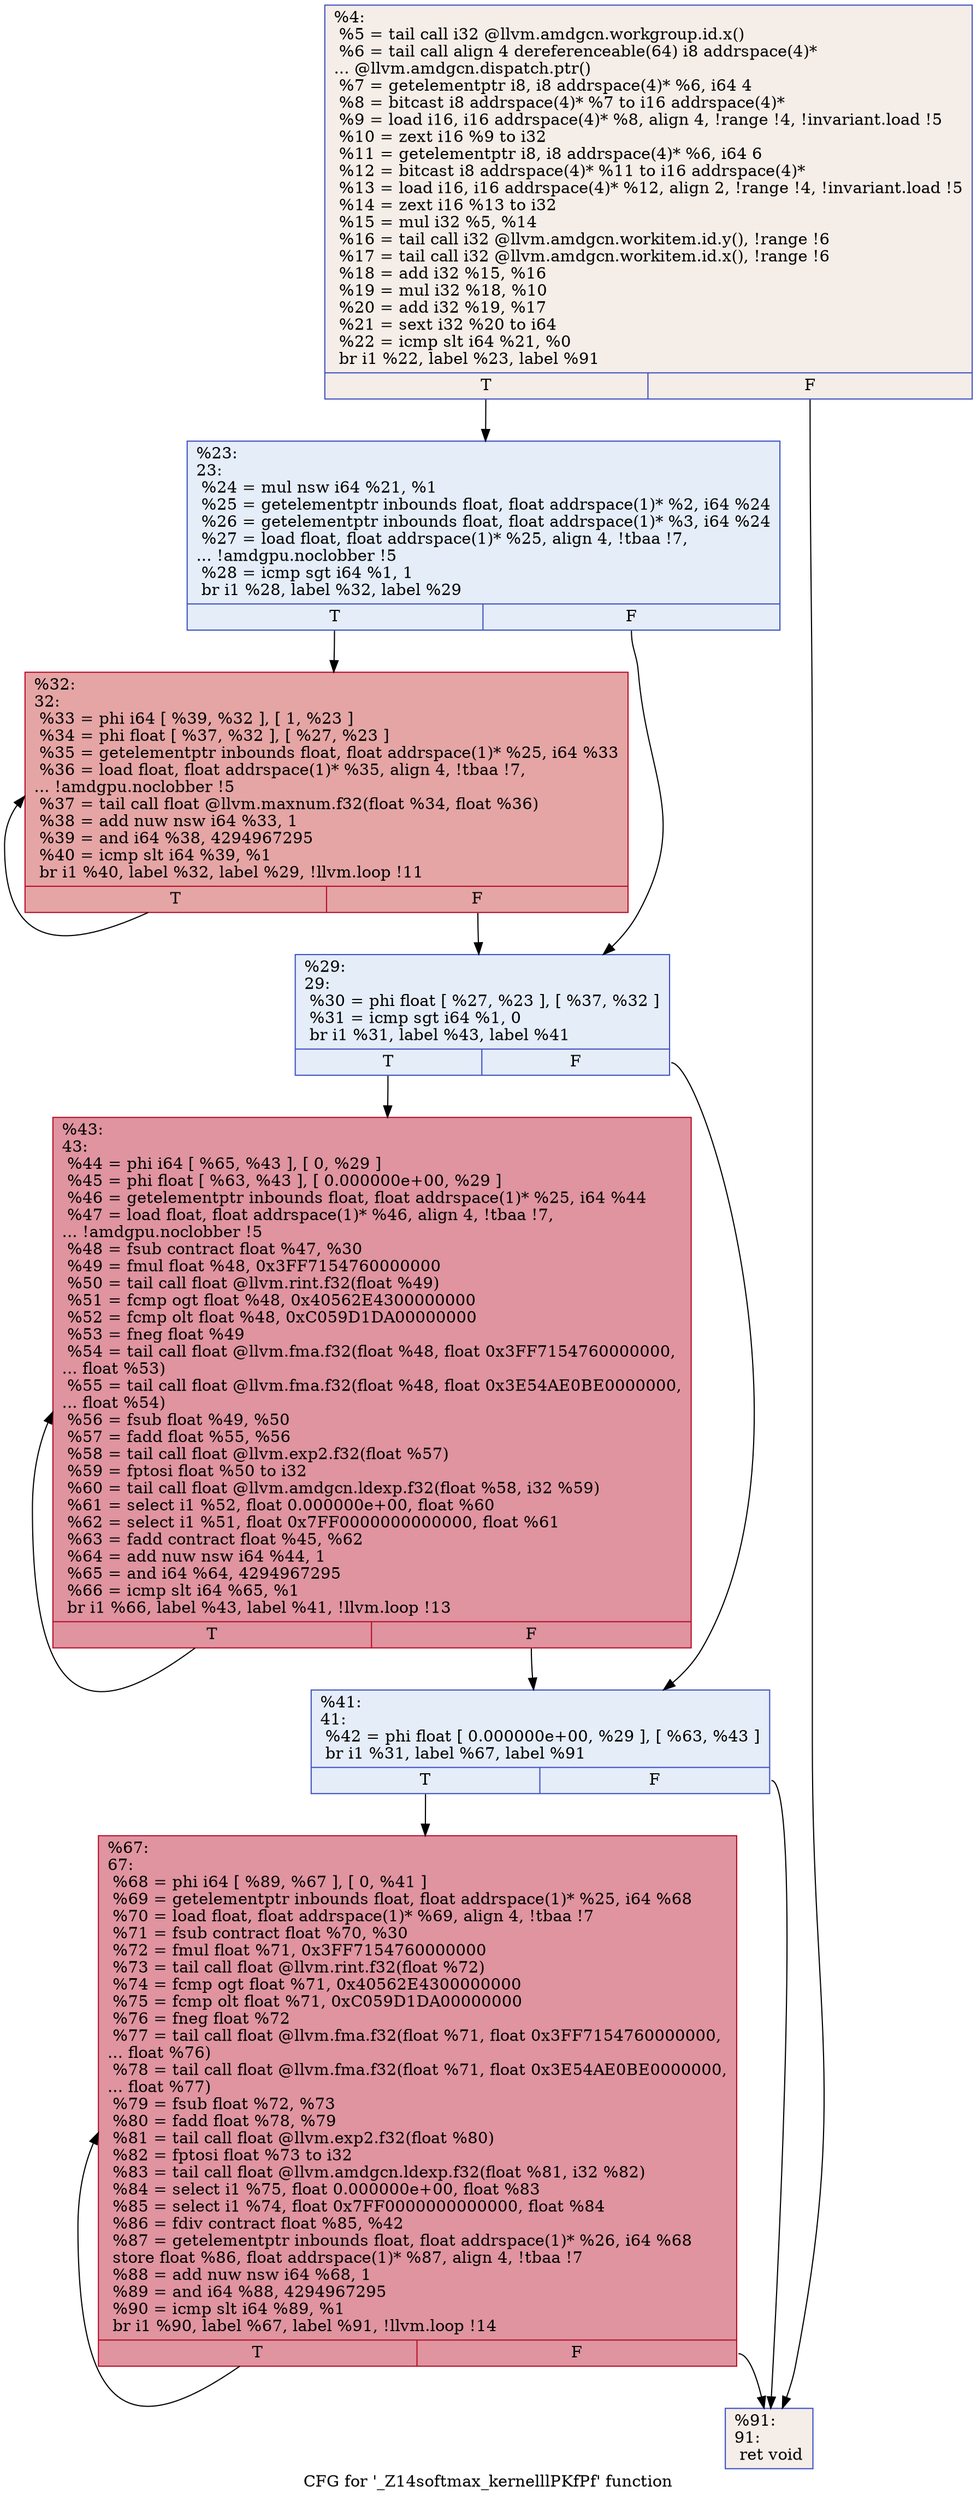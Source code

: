 digraph "CFG for '_Z14softmax_kernelllPKfPf' function" {
	label="CFG for '_Z14softmax_kernelllPKfPf' function";

	Node0x527c2d0 [shape=record,color="#3d50c3ff", style=filled, fillcolor="#e8d6cc70",label="{%4:\l  %5 = tail call i32 @llvm.amdgcn.workgroup.id.x()\l  %6 = tail call align 4 dereferenceable(64) i8 addrspace(4)*\l... @llvm.amdgcn.dispatch.ptr()\l  %7 = getelementptr i8, i8 addrspace(4)* %6, i64 4\l  %8 = bitcast i8 addrspace(4)* %7 to i16 addrspace(4)*\l  %9 = load i16, i16 addrspace(4)* %8, align 4, !range !4, !invariant.load !5\l  %10 = zext i16 %9 to i32\l  %11 = getelementptr i8, i8 addrspace(4)* %6, i64 6\l  %12 = bitcast i8 addrspace(4)* %11 to i16 addrspace(4)*\l  %13 = load i16, i16 addrspace(4)* %12, align 2, !range !4, !invariant.load !5\l  %14 = zext i16 %13 to i32\l  %15 = mul i32 %5, %14\l  %16 = tail call i32 @llvm.amdgcn.workitem.id.y(), !range !6\l  %17 = tail call i32 @llvm.amdgcn.workitem.id.x(), !range !6\l  %18 = add i32 %15, %16\l  %19 = mul i32 %18, %10\l  %20 = add i32 %19, %17\l  %21 = sext i32 %20 to i64\l  %22 = icmp slt i64 %21, %0\l  br i1 %22, label %23, label %91\l|{<s0>T|<s1>F}}"];
	Node0x527c2d0:s0 -> Node0x527fa70;
	Node0x527c2d0:s1 -> Node0x527fb00;
	Node0x527fa70 [shape=record,color="#3d50c3ff", style=filled, fillcolor="#c5d6f270",label="{%23:\l23:                                               \l  %24 = mul nsw i64 %21, %1\l  %25 = getelementptr inbounds float, float addrspace(1)* %2, i64 %24\l  %26 = getelementptr inbounds float, float addrspace(1)* %3, i64 %24\l  %27 = load float, float addrspace(1)* %25, align 4, !tbaa !7,\l... !amdgpu.noclobber !5\l  %28 = icmp sgt i64 %1, 1\l  br i1 %28, label %32, label %29\l|{<s0>T|<s1>F}}"];
	Node0x527fa70:s0 -> Node0x52800c0;
	Node0x527fa70:s1 -> Node0x5280150;
	Node0x5280150 [shape=record,color="#3d50c3ff", style=filled, fillcolor="#c5d6f270",label="{%29:\l29:                                               \l  %30 = phi float [ %27, %23 ], [ %37, %32 ]\l  %31 = icmp sgt i64 %1, 0\l  br i1 %31, label %43, label %41\l|{<s0>T|<s1>F}}"];
	Node0x5280150:s0 -> Node0x5280430;
	Node0x5280150:s1 -> Node0x52804c0;
	Node0x52800c0 [shape=record,color="#b70d28ff", style=filled, fillcolor="#c5333470",label="{%32:\l32:                                               \l  %33 = phi i64 [ %39, %32 ], [ 1, %23 ]\l  %34 = phi float [ %37, %32 ], [ %27, %23 ]\l  %35 = getelementptr inbounds float, float addrspace(1)* %25, i64 %33\l  %36 = load float, float addrspace(1)* %35, align 4, !tbaa !7,\l... !amdgpu.noclobber !5\l  %37 = tail call float @llvm.maxnum.f32(float %34, float %36)\l  %38 = add nuw nsw i64 %33, 1\l  %39 = and i64 %38, 4294967295\l  %40 = icmp slt i64 %39, %1\l  br i1 %40, label %32, label %29, !llvm.loop !11\l|{<s0>T|<s1>F}}"];
	Node0x52800c0:s0 -> Node0x52800c0;
	Node0x52800c0:s1 -> Node0x5280150;
	Node0x52804c0 [shape=record,color="#3d50c3ff", style=filled, fillcolor="#c5d6f270",label="{%41:\l41:                                               \l  %42 = phi float [ 0.000000e+00, %29 ], [ %63, %43 ]\l  br i1 %31, label %67, label %91\l|{<s0>T|<s1>F}}"];
	Node0x52804c0:s0 -> Node0x5282050;
	Node0x52804c0:s1 -> Node0x527fb00;
	Node0x5280430 [shape=record,color="#b70d28ff", style=filled, fillcolor="#b70d2870",label="{%43:\l43:                                               \l  %44 = phi i64 [ %65, %43 ], [ 0, %29 ]\l  %45 = phi float [ %63, %43 ], [ 0.000000e+00, %29 ]\l  %46 = getelementptr inbounds float, float addrspace(1)* %25, i64 %44\l  %47 = load float, float addrspace(1)* %46, align 4, !tbaa !7,\l... !amdgpu.noclobber !5\l  %48 = fsub contract float %47, %30\l  %49 = fmul float %48, 0x3FF7154760000000\l  %50 = tail call float @llvm.rint.f32(float %49)\l  %51 = fcmp ogt float %48, 0x40562E4300000000\l  %52 = fcmp olt float %48, 0xC059D1DA00000000\l  %53 = fneg float %49\l  %54 = tail call float @llvm.fma.f32(float %48, float 0x3FF7154760000000,\l... float %53)\l  %55 = tail call float @llvm.fma.f32(float %48, float 0x3E54AE0BE0000000,\l... float %54)\l  %56 = fsub float %49, %50\l  %57 = fadd float %55, %56\l  %58 = tail call float @llvm.exp2.f32(float %57)\l  %59 = fptosi float %50 to i32\l  %60 = tail call float @llvm.amdgcn.ldexp.f32(float %58, i32 %59)\l  %61 = select i1 %52, float 0.000000e+00, float %60\l  %62 = select i1 %51, float 0x7FF0000000000000, float %61\l  %63 = fadd contract float %45, %62\l  %64 = add nuw nsw i64 %44, 1\l  %65 = and i64 %64, 4294967295\l  %66 = icmp slt i64 %65, %1\l  br i1 %66, label %43, label %41, !llvm.loop !13\l|{<s0>T|<s1>F}}"];
	Node0x5280430:s0 -> Node0x5280430;
	Node0x5280430:s1 -> Node0x52804c0;
	Node0x5282050 [shape=record,color="#b70d28ff", style=filled, fillcolor="#b70d2870",label="{%67:\l67:                                               \l  %68 = phi i64 [ %89, %67 ], [ 0, %41 ]\l  %69 = getelementptr inbounds float, float addrspace(1)* %25, i64 %68\l  %70 = load float, float addrspace(1)* %69, align 4, !tbaa !7\l  %71 = fsub contract float %70, %30\l  %72 = fmul float %71, 0x3FF7154760000000\l  %73 = tail call float @llvm.rint.f32(float %72)\l  %74 = fcmp ogt float %71, 0x40562E4300000000\l  %75 = fcmp olt float %71, 0xC059D1DA00000000\l  %76 = fneg float %72\l  %77 = tail call float @llvm.fma.f32(float %71, float 0x3FF7154760000000,\l... float %76)\l  %78 = tail call float @llvm.fma.f32(float %71, float 0x3E54AE0BE0000000,\l... float %77)\l  %79 = fsub float %72, %73\l  %80 = fadd float %78, %79\l  %81 = tail call float @llvm.exp2.f32(float %80)\l  %82 = fptosi float %73 to i32\l  %83 = tail call float @llvm.amdgcn.ldexp.f32(float %81, i32 %82)\l  %84 = select i1 %75, float 0.000000e+00, float %83\l  %85 = select i1 %74, float 0x7FF0000000000000, float %84\l  %86 = fdiv contract float %85, %42\l  %87 = getelementptr inbounds float, float addrspace(1)* %26, i64 %68\l  store float %86, float addrspace(1)* %87, align 4, !tbaa !7\l  %88 = add nuw nsw i64 %68, 1\l  %89 = and i64 %88, 4294967295\l  %90 = icmp slt i64 %89, %1\l  br i1 %90, label %67, label %91, !llvm.loop !14\l|{<s0>T|<s1>F}}"];
	Node0x5282050:s0 -> Node0x5282050;
	Node0x5282050:s1 -> Node0x527fb00;
	Node0x527fb00 [shape=record,color="#3d50c3ff", style=filled, fillcolor="#e8d6cc70",label="{%91:\l91:                                               \l  ret void\l}"];
}
